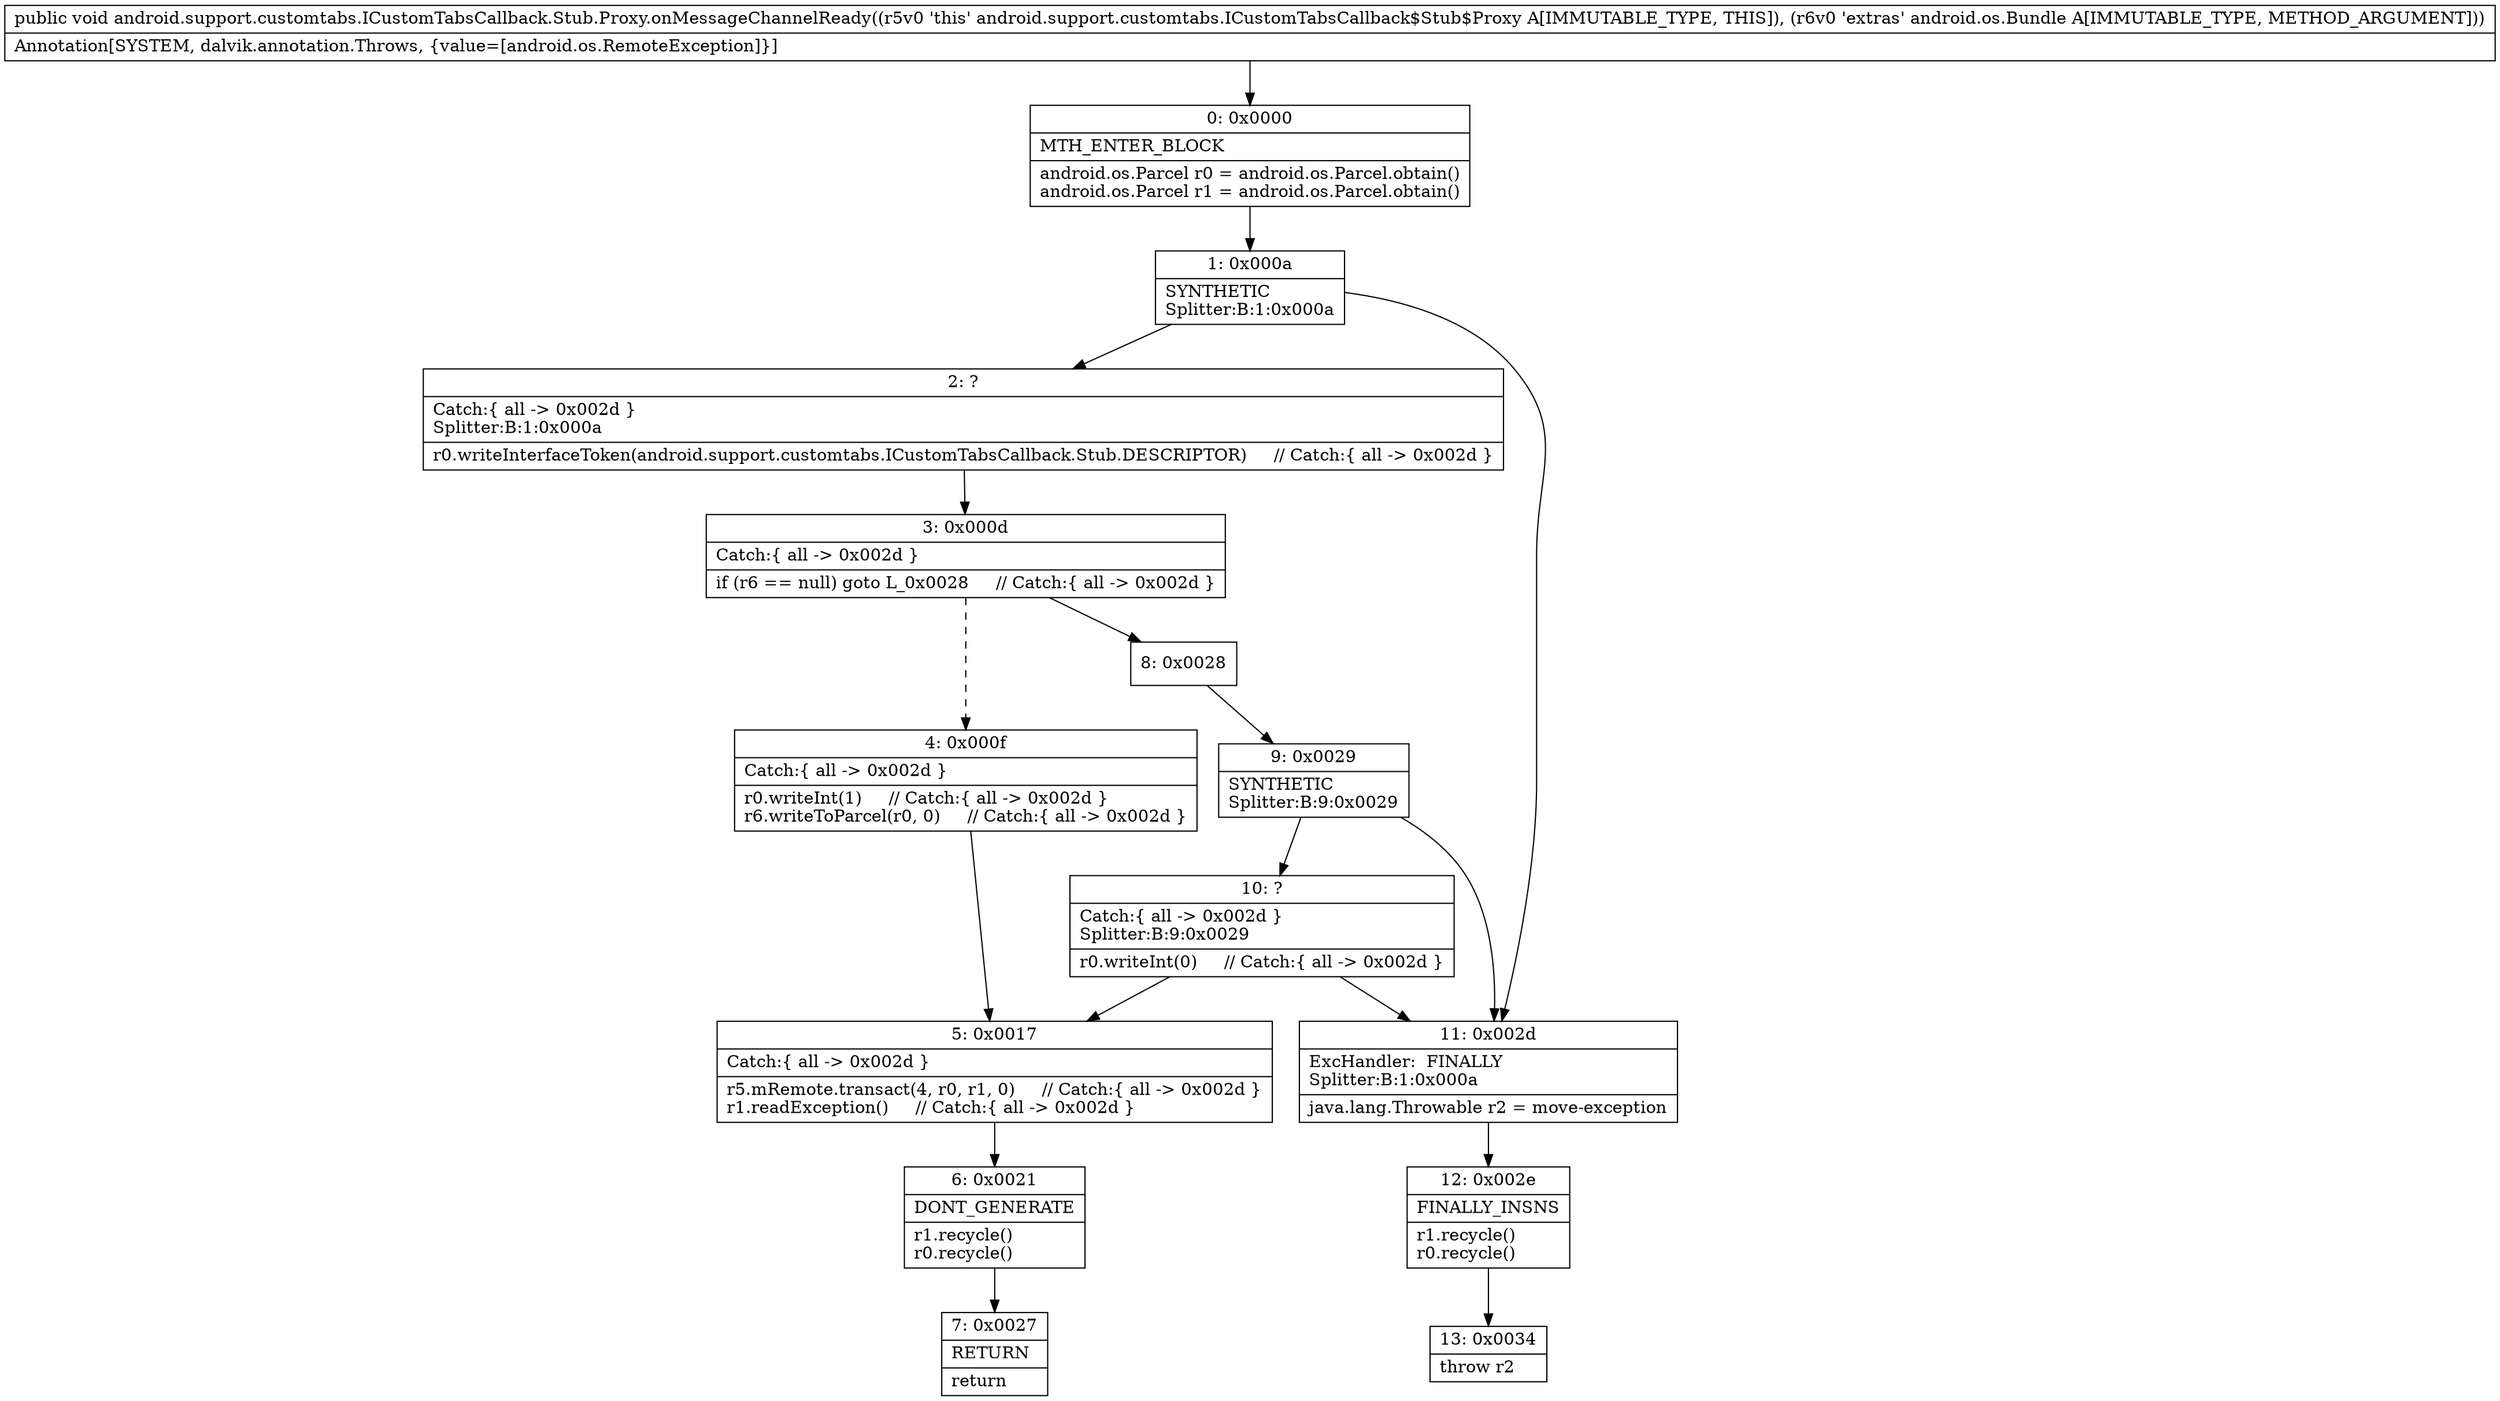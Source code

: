 digraph "CFG forandroid.support.customtabs.ICustomTabsCallback.Stub.Proxy.onMessageChannelReady(Landroid\/os\/Bundle;)V" {
Node_0 [shape=record,label="{0\:\ 0x0000|MTH_ENTER_BLOCK\l|android.os.Parcel r0 = android.os.Parcel.obtain()\landroid.os.Parcel r1 = android.os.Parcel.obtain()\l}"];
Node_1 [shape=record,label="{1\:\ 0x000a|SYNTHETIC\lSplitter:B:1:0x000a\l}"];
Node_2 [shape=record,label="{2\:\ ?|Catch:\{ all \-\> 0x002d \}\lSplitter:B:1:0x000a\l|r0.writeInterfaceToken(android.support.customtabs.ICustomTabsCallback.Stub.DESCRIPTOR)     \/\/ Catch:\{ all \-\> 0x002d \}\l}"];
Node_3 [shape=record,label="{3\:\ 0x000d|Catch:\{ all \-\> 0x002d \}\l|if (r6 == null) goto L_0x0028     \/\/ Catch:\{ all \-\> 0x002d \}\l}"];
Node_4 [shape=record,label="{4\:\ 0x000f|Catch:\{ all \-\> 0x002d \}\l|r0.writeInt(1)     \/\/ Catch:\{ all \-\> 0x002d \}\lr6.writeToParcel(r0, 0)     \/\/ Catch:\{ all \-\> 0x002d \}\l}"];
Node_5 [shape=record,label="{5\:\ 0x0017|Catch:\{ all \-\> 0x002d \}\l|r5.mRemote.transact(4, r0, r1, 0)     \/\/ Catch:\{ all \-\> 0x002d \}\lr1.readException()     \/\/ Catch:\{ all \-\> 0x002d \}\l}"];
Node_6 [shape=record,label="{6\:\ 0x0021|DONT_GENERATE\l|r1.recycle()\lr0.recycle()\l}"];
Node_7 [shape=record,label="{7\:\ 0x0027|RETURN\l|return\l}"];
Node_8 [shape=record,label="{8\:\ 0x0028}"];
Node_9 [shape=record,label="{9\:\ 0x0029|SYNTHETIC\lSplitter:B:9:0x0029\l}"];
Node_10 [shape=record,label="{10\:\ ?|Catch:\{ all \-\> 0x002d \}\lSplitter:B:9:0x0029\l|r0.writeInt(0)     \/\/ Catch:\{ all \-\> 0x002d \}\l}"];
Node_11 [shape=record,label="{11\:\ 0x002d|ExcHandler:  FINALLY\lSplitter:B:1:0x000a\l|java.lang.Throwable r2 = move\-exception\l}"];
Node_12 [shape=record,label="{12\:\ 0x002e|FINALLY_INSNS\l|r1.recycle()\lr0.recycle()\l}"];
Node_13 [shape=record,label="{13\:\ 0x0034|throw r2\l}"];
MethodNode[shape=record,label="{public void android.support.customtabs.ICustomTabsCallback.Stub.Proxy.onMessageChannelReady((r5v0 'this' android.support.customtabs.ICustomTabsCallback$Stub$Proxy A[IMMUTABLE_TYPE, THIS]), (r6v0 'extras' android.os.Bundle A[IMMUTABLE_TYPE, METHOD_ARGUMENT]))  | Annotation[SYSTEM, dalvik.annotation.Throws, \{value=[android.os.RemoteException]\}]\l}"];
MethodNode -> Node_0;
Node_0 -> Node_1;
Node_1 -> Node_2;
Node_1 -> Node_11;
Node_2 -> Node_3;
Node_3 -> Node_4[style=dashed];
Node_3 -> Node_8;
Node_4 -> Node_5;
Node_5 -> Node_6;
Node_6 -> Node_7;
Node_8 -> Node_9;
Node_9 -> Node_10;
Node_9 -> Node_11;
Node_10 -> Node_11;
Node_10 -> Node_5;
Node_11 -> Node_12;
Node_12 -> Node_13;
}

